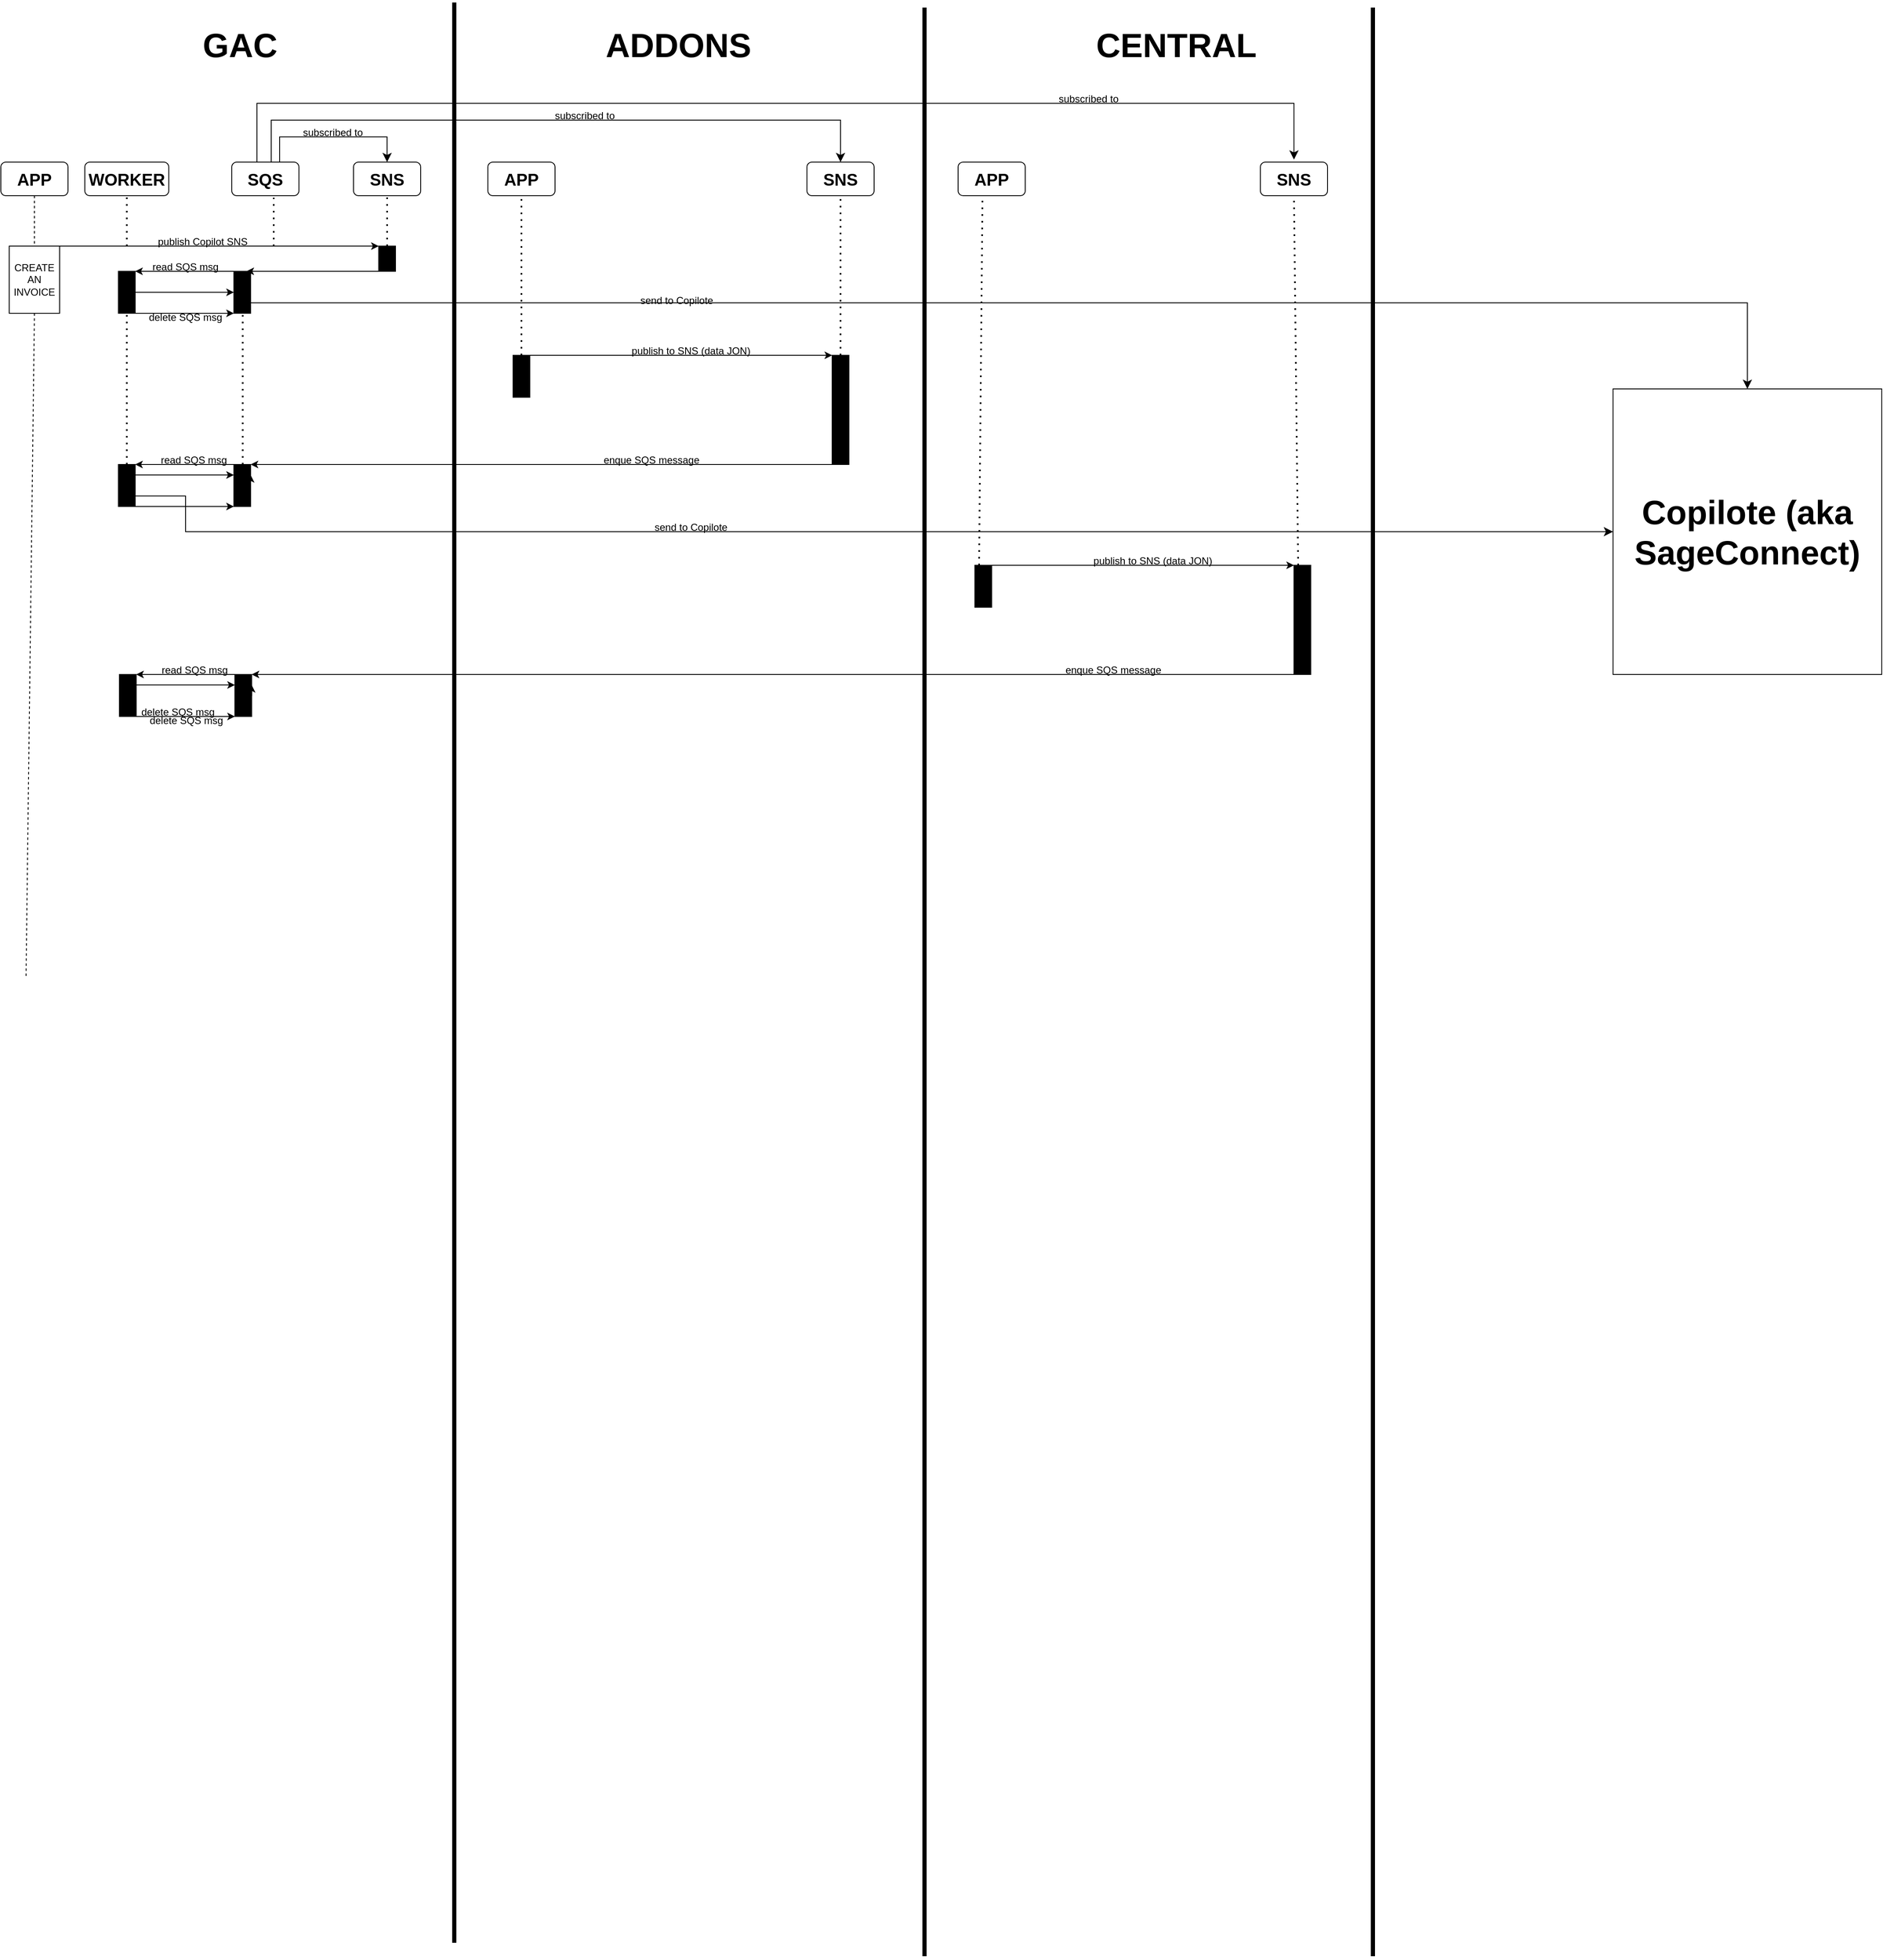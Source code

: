 <mxfile version="22.1.7" type="github">
  <diagram id="R2lEEEUBdFMjLlhIrx00" name="Page-1">
    <mxGraphModel dx="1911" dy="931" grid="1" gridSize="10" guides="1" tooltips="1" connect="1" arrows="1" fold="1" page="1" pageScale="1" pageWidth="1654" pageHeight="2336" math="0" shadow="0" extFonts="Permanent Marker^https://fonts.googleapis.com/css?family=Permanent+Marker">
      <root>
        <mxCell id="0" />
        <mxCell id="1" parent="0" />
        <mxCell id="sgSCLdx6uwZIYYEevwjf-1" value="" style="endArrow=none;html=1;rounded=0;strokeWidth=5;" edge="1" parent="1">
          <mxGeometry width="50" height="50" relative="1" as="geometry">
            <mxPoint x="560" y="2320" as="sourcePoint" />
            <mxPoint x="560" y="10" as="targetPoint" />
          </mxGeometry>
        </mxCell>
        <mxCell id="sgSCLdx6uwZIYYEevwjf-2" value="" style="endArrow=none;html=1;rounded=0;strokeWidth=5;" edge="1" parent="1">
          <mxGeometry width="50" height="50" relative="1" as="geometry">
            <mxPoint x="1120" y="2336" as="sourcePoint" />
            <mxPoint x="1120" y="16" as="targetPoint" />
          </mxGeometry>
        </mxCell>
        <mxCell id="sgSCLdx6uwZIYYEevwjf-5" value="&lt;font style=&quot;&quot;&gt;&lt;b style=&quot;&quot;&gt;&lt;font style=&quot;font-size: 40px;&quot;&gt;CENTRAL&lt;/font&gt;&lt;br&gt;&lt;/b&gt;&lt;/font&gt;" style="text;html=1;strokeColor=none;fillColor=none;align=center;verticalAlign=middle;whiteSpace=wrap;rounded=0;" vertex="1" parent="1">
          <mxGeometry x="1320" y="40" width="200" height="40" as="geometry" />
        </mxCell>
        <mxCell id="sgSCLdx6uwZIYYEevwjf-6" value="&lt;font size=&quot;1&quot; style=&quot;&quot;&gt;&lt;b style=&quot;font-size: 40px;&quot;&gt;ADDONS&lt;/b&gt;&lt;/font&gt;" style="text;html=1;strokeColor=none;fillColor=none;align=center;verticalAlign=middle;whiteSpace=wrap;rounded=0;" vertex="1" parent="1">
          <mxGeometry x="762" y="40" width="130" height="40" as="geometry" />
        </mxCell>
        <mxCell id="sgSCLdx6uwZIYYEevwjf-7" value="&lt;font size=&quot;1&quot; style=&quot;&quot;&gt;&lt;b style=&quot;font-size: 40px;&quot;&gt;GAC&lt;/b&gt;&lt;/font&gt;" style="text;html=1;strokeColor=none;fillColor=none;align=center;verticalAlign=middle;whiteSpace=wrap;rounded=0;" vertex="1" parent="1">
          <mxGeometry x="240" y="40" width="130" height="40" as="geometry" />
        </mxCell>
        <mxCell id="sgSCLdx6uwZIYYEevwjf-9" value="&lt;font style=&quot;font-size: 20px;&quot;&gt;&lt;b&gt;APP&lt;/b&gt;&lt;/font&gt;" style="rounded=1;whiteSpace=wrap;html=1;" vertex="1" parent="1">
          <mxGeometry x="20" y="200" width="80" height="40" as="geometry" />
        </mxCell>
        <mxCell id="sgSCLdx6uwZIYYEevwjf-10" value="&lt;font style=&quot;font-size: 20px;&quot;&gt;&lt;b&gt;WORKER&lt;/b&gt;&lt;/font&gt;" style="rounded=1;whiteSpace=wrap;html=1;" vertex="1" parent="1">
          <mxGeometry x="120" y="200" width="100" height="40" as="geometry" />
        </mxCell>
        <mxCell id="sgSCLdx6uwZIYYEevwjf-11" value="&lt;font style=&quot;font-size: 20px;&quot;&gt;&lt;b&gt;SQS&lt;/b&gt;&lt;/font&gt;" style="rounded=1;whiteSpace=wrap;html=1;" vertex="1" parent="1">
          <mxGeometry x="295" y="200" width="80" height="40" as="geometry" />
        </mxCell>
        <mxCell id="sgSCLdx6uwZIYYEevwjf-12" value="&lt;font style=&quot;font-size: 20px;&quot;&gt;&lt;b&gt;SNS&lt;/b&gt;&lt;/font&gt;" style="rounded=1;whiteSpace=wrap;html=1;" vertex="1" parent="1">
          <mxGeometry x="440" y="200" width="80" height="40" as="geometry" />
        </mxCell>
        <mxCell id="sgSCLdx6uwZIYYEevwjf-14" value="" style="endArrow=none;dashed=1;html=1;rounded=0;exitX=0.5;exitY=1;exitDx=0;exitDy=0;" edge="1" parent="1" source="sgSCLdx6uwZIYYEevwjf-16">
          <mxGeometry width="50" height="50" relative="1" as="geometry">
            <mxPoint x="1060" y="500" as="sourcePoint" />
            <mxPoint x="50" y="1170" as="targetPoint" />
          </mxGeometry>
        </mxCell>
        <mxCell id="sgSCLdx6uwZIYYEevwjf-17" value="" style="endArrow=none;dashed=1;html=1;rounded=0;exitX=0.5;exitY=1;exitDx=0;exitDy=0;" edge="1" parent="1" source="sgSCLdx6uwZIYYEevwjf-9" target="sgSCLdx6uwZIYYEevwjf-16">
          <mxGeometry width="50" height="50" relative="1" as="geometry">
            <mxPoint x="60" y="240" as="sourcePoint" />
            <mxPoint x="50" y="1170" as="targetPoint" />
          </mxGeometry>
        </mxCell>
        <mxCell id="sgSCLdx6uwZIYYEevwjf-16" value="CREATE AN INVOICE" style="rounded=0;whiteSpace=wrap;html=1;" vertex="1" parent="1">
          <mxGeometry x="30" y="300" width="60" height="80" as="geometry" />
        </mxCell>
        <mxCell id="sgSCLdx6uwZIYYEevwjf-19" value="" style="rounded=0;whiteSpace=wrap;html=1;direction=south;fillColor=#000000;" vertex="1" parent="1">
          <mxGeometry x="470" y="300" width="20" height="30" as="geometry" />
        </mxCell>
        <mxCell id="sgSCLdx6uwZIYYEevwjf-20" value="" style="endArrow=classic;html=1;rounded=0;exitX=1;exitY=0;exitDx=0;exitDy=0;entryX=0;entryY=1;entryDx=0;entryDy=0;" edge="1" parent="1" source="sgSCLdx6uwZIYYEevwjf-16" target="sgSCLdx6uwZIYYEevwjf-19">
          <mxGeometry width="50" height="50" relative="1" as="geometry">
            <mxPoint x="1100" y="500" as="sourcePoint" />
            <mxPoint x="1150" y="450" as="targetPoint" />
          </mxGeometry>
        </mxCell>
        <mxCell id="sgSCLdx6uwZIYYEevwjf-21" value="publish Copilot SNS" style="text;html=1;strokeColor=none;fillColor=none;align=center;verticalAlign=middle;whiteSpace=wrap;rounded=0;" vertex="1" parent="1">
          <mxGeometry x="202.5" y="280" width="115" height="30" as="geometry" />
        </mxCell>
        <mxCell id="sgSCLdx6uwZIYYEevwjf-23" value="" style="rounded=0;whiteSpace=wrap;html=1;direction=south;fillColor=#000000;" vertex="1" parent="1">
          <mxGeometry x="160" y="330" width="20" height="50" as="geometry" />
        </mxCell>
        <mxCell id="sgSCLdx6uwZIYYEevwjf-24" value="" style="endArrow=none;dashed=1;html=1;dashPattern=1 3;strokeWidth=2;rounded=0;entryX=0.5;entryY=1;entryDx=0;entryDy=0;" edge="1" parent="1" target="sgSCLdx6uwZIYYEevwjf-10">
          <mxGeometry width="50" height="50" relative="1" as="geometry">
            <mxPoint x="170" y="300" as="sourcePoint" />
            <mxPoint x="840" y="430" as="targetPoint" />
          </mxGeometry>
        </mxCell>
        <mxCell id="sgSCLdx6uwZIYYEevwjf-25" value="" style="rounded=0;whiteSpace=wrap;html=1;direction=south;fillColor=#000000;" vertex="1" parent="1">
          <mxGeometry x="297.5" y="330" width="20" height="50" as="geometry" />
        </mxCell>
        <mxCell id="sgSCLdx6uwZIYYEevwjf-28" value="" style="endArrow=classic;html=1;rounded=0;exitX=1;exitY=1;exitDx=0;exitDy=0;entryX=0;entryY=0.25;entryDx=0;entryDy=0;" edge="1" parent="1" source="sgSCLdx6uwZIYYEevwjf-19" target="sgSCLdx6uwZIYYEevwjf-25">
          <mxGeometry width="50" height="50" relative="1" as="geometry">
            <mxPoint x="790" y="480" as="sourcePoint" />
            <mxPoint x="320" y="330" as="targetPoint" />
          </mxGeometry>
        </mxCell>
        <mxCell id="sgSCLdx6uwZIYYEevwjf-29" value="" style="endArrow=classic;html=1;rounded=0;exitX=0;exitY=1;exitDx=0;exitDy=0;entryX=0;entryY=0;entryDx=0;entryDy=0;" edge="1" parent="1" source="sgSCLdx6uwZIYYEevwjf-25" target="sgSCLdx6uwZIYYEevwjf-23">
          <mxGeometry width="50" height="50" relative="1" as="geometry">
            <mxPoint x="790" y="480" as="sourcePoint" />
            <mxPoint x="840" y="430" as="targetPoint" />
          </mxGeometry>
        </mxCell>
        <mxCell id="sgSCLdx6uwZIYYEevwjf-30" value="read SQS msg" style="text;html=1;strokeColor=none;fillColor=none;align=center;verticalAlign=middle;whiteSpace=wrap;rounded=0;" vertex="1" parent="1">
          <mxGeometry x="185" y="310" width="110" height="30" as="geometry" />
        </mxCell>
        <mxCell id="sgSCLdx6uwZIYYEevwjf-33" value="" style="endArrow=none;dashed=1;html=1;dashPattern=1 3;strokeWidth=2;rounded=0;entryX=0.625;entryY=1.058;entryDx=0;entryDy=0;entryPerimeter=0;" edge="1" parent="1" target="sgSCLdx6uwZIYYEevwjf-11">
          <mxGeometry width="50" height="50" relative="1" as="geometry">
            <mxPoint x="345" y="300" as="sourcePoint" />
            <mxPoint x="840" y="460" as="targetPoint" />
          </mxGeometry>
        </mxCell>
        <mxCell id="sgSCLdx6uwZIYYEevwjf-34" value="" style="endArrow=none;dashed=1;html=1;dashPattern=1 3;strokeWidth=2;rounded=0;entryX=0.5;entryY=1;entryDx=0;entryDy=0;exitX=0;exitY=0.5;exitDx=0;exitDy=0;" edge="1" parent="1" source="sgSCLdx6uwZIYYEevwjf-19" target="sgSCLdx6uwZIYYEevwjf-12">
          <mxGeometry width="50" height="50" relative="1" as="geometry">
            <mxPoint x="790" y="510" as="sourcePoint" />
            <mxPoint x="840" y="460" as="targetPoint" />
          </mxGeometry>
        </mxCell>
        <mxCell id="sgSCLdx6uwZIYYEevwjf-36" value="&lt;font style=&quot;font-size: 20px;&quot;&gt;&lt;b&gt;APP&lt;/b&gt;&lt;/font&gt;" style="rounded=1;whiteSpace=wrap;html=1;" vertex="1" parent="1">
          <mxGeometry x="600" y="200" width="80" height="40" as="geometry" />
        </mxCell>
        <mxCell id="sgSCLdx6uwZIYYEevwjf-37" value="&lt;font style=&quot;font-size: 20px;&quot;&gt;&lt;b&gt;SNS&lt;/b&gt;&lt;/font&gt;" style="rounded=1;whiteSpace=wrap;html=1;" vertex="1" parent="1">
          <mxGeometry x="980" y="200" width="80" height="40" as="geometry" />
        </mxCell>
        <mxCell id="sgSCLdx6uwZIYYEevwjf-38" value="&lt;font style=&quot;font-size: 20px;&quot;&gt;&lt;b&gt;SNS&lt;/b&gt;&lt;/font&gt;" style="rounded=1;whiteSpace=wrap;html=1;" vertex="1" parent="1">
          <mxGeometry x="1520" y="200" width="80" height="40" as="geometry" />
        </mxCell>
        <mxCell id="sgSCLdx6uwZIYYEevwjf-39" value="&lt;font style=&quot;font-size: 20px;&quot;&gt;&lt;b&gt;APP&lt;/b&gt;&lt;/font&gt;" style="rounded=1;whiteSpace=wrap;html=1;" vertex="1" parent="1">
          <mxGeometry x="1160" y="200" width="80" height="40" as="geometry" />
        </mxCell>
        <mxCell id="sgSCLdx6uwZIYYEevwjf-41" value="" style="edgeStyle=segmentEdgeStyle;endArrow=classic;html=1;curved=0;rounded=0;endSize=8;startSize=8;exitX=0.313;exitY=0;exitDx=0;exitDy=0;exitPerimeter=0;" edge="1" parent="1" source="sgSCLdx6uwZIYYEevwjf-11">
          <mxGeometry width="50" height="50" relative="1" as="geometry">
            <mxPoint x="790" y="290" as="sourcePoint" />
            <mxPoint x="1560" y="197" as="targetPoint" />
            <Array as="points">
              <mxPoint x="325" y="200" />
              <mxPoint x="325" y="130" />
              <mxPoint x="1560" y="130" />
            </Array>
          </mxGeometry>
        </mxCell>
        <mxCell id="sgSCLdx6uwZIYYEevwjf-45" value="" style="edgeStyle=segmentEdgeStyle;endArrow=classic;html=1;curved=0;rounded=0;endSize=8;startSize=8;exitX=0.5;exitY=0;exitDx=0;exitDy=0;entryX=0.5;entryY=0;entryDx=0;entryDy=0;" edge="1" parent="1" source="sgSCLdx6uwZIYYEevwjf-11" target="sgSCLdx6uwZIYYEevwjf-37">
          <mxGeometry width="50" height="50" relative="1" as="geometry">
            <mxPoint x="700" y="310" as="sourcePoint" />
            <mxPoint x="750" y="260" as="targetPoint" />
            <Array as="points">
              <mxPoint x="342" y="200" />
              <mxPoint x="342" y="150" />
              <mxPoint x="1020" y="150" />
            </Array>
          </mxGeometry>
        </mxCell>
        <mxCell id="sgSCLdx6uwZIYYEevwjf-46" value="" style="edgeStyle=segmentEdgeStyle;endArrow=classic;html=1;curved=0;rounded=0;endSize=8;startSize=8;" edge="1" parent="1">
          <mxGeometry width="50" height="50" relative="1" as="geometry">
            <mxPoint x="352" y="200" as="sourcePoint" />
            <mxPoint x="480" y="200" as="targetPoint" />
            <Array as="points">
              <mxPoint x="352" y="170" />
              <mxPoint x="480" y="170" />
              <mxPoint x="480" y="200" />
            </Array>
          </mxGeometry>
        </mxCell>
        <mxCell id="sgSCLdx6uwZIYYEevwjf-47" value="subscribed to" style="text;html=1;align=center;verticalAlign=middle;resizable=0;points=[];autosize=1;strokeColor=none;fillColor=none;" vertex="1" parent="1">
          <mxGeometry x="1270" y="110" width="90" height="30" as="geometry" />
        </mxCell>
        <mxCell id="sgSCLdx6uwZIYYEevwjf-48" value="subscribed to" style="text;html=1;align=center;verticalAlign=middle;resizable=0;points=[];autosize=1;strokeColor=none;fillColor=none;" vertex="1" parent="1">
          <mxGeometry x="370" y="150" width="90" height="30" as="geometry" />
        </mxCell>
        <mxCell id="sgSCLdx6uwZIYYEevwjf-50" value="subscribed to" style="text;html=1;align=center;verticalAlign=middle;resizable=0;points=[];autosize=1;strokeColor=none;fillColor=none;" vertex="1" parent="1">
          <mxGeometry x="670" y="130" width="90" height="30" as="geometry" />
        </mxCell>
        <mxCell id="sgSCLdx6uwZIYYEevwjf-51" value="" style="endArrow=classic;html=1;rounded=0;exitX=1;exitY=0;exitDx=0;exitDy=0;entryX=1;entryY=1;entryDx=0;entryDy=0;" edge="1" parent="1" source="sgSCLdx6uwZIYYEevwjf-23" target="sgSCLdx6uwZIYYEevwjf-25">
          <mxGeometry width="50" height="50" relative="1" as="geometry">
            <mxPoint x="530" y="520" as="sourcePoint" />
            <mxPoint x="580" y="470" as="targetPoint" />
          </mxGeometry>
        </mxCell>
        <mxCell id="sgSCLdx6uwZIYYEevwjf-52" value="delete SQS msg" style="text;html=1;strokeColor=none;fillColor=none;align=center;verticalAlign=middle;whiteSpace=wrap;rounded=0;" vertex="1" parent="1">
          <mxGeometry x="195" y="370" width="90" height="30" as="geometry" />
        </mxCell>
        <mxCell id="sgSCLdx6uwZIYYEevwjf-54" value="" style="endArrow=none;html=1;rounded=0;strokeWidth=5;" edge="1" parent="1">
          <mxGeometry width="50" height="50" relative="1" as="geometry">
            <mxPoint x="1654" y="2336" as="sourcePoint" />
            <mxPoint x="1654" y="16" as="targetPoint" />
          </mxGeometry>
        </mxCell>
        <mxCell id="sgSCLdx6uwZIYYEevwjf-55" value="&lt;h3&gt;&lt;font style=&quot;font-size: 40px;&quot;&gt;Copilote (aka SageConnect)&lt;/font&gt;&lt;/h3&gt;" style="rounded=0;whiteSpace=wrap;html=1;" vertex="1" parent="1">
          <mxGeometry x="1940" y="470" width="320" height="340" as="geometry" />
        </mxCell>
        <mxCell id="sgSCLdx6uwZIYYEevwjf-56" value="" style="edgeStyle=segmentEdgeStyle;endArrow=classic;html=1;curved=0;rounded=0;endSize=8;startSize=8;exitX=0.75;exitY=0;exitDx=0;exitDy=0;entryX=0.5;entryY=0;entryDx=0;entryDy=0;" edge="1" parent="1" source="sgSCLdx6uwZIYYEevwjf-25" target="sgSCLdx6uwZIYYEevwjf-55">
          <mxGeometry width="50" height="50" relative="1" as="geometry">
            <mxPoint x="1110" y="520" as="sourcePoint" />
            <mxPoint x="2100" y="460" as="targetPoint" />
            <Array as="points">
              <mxPoint x="2100" y="368" />
            </Array>
          </mxGeometry>
        </mxCell>
        <mxCell id="sgSCLdx6uwZIYYEevwjf-57" value="send to Copilote" style="text;html=1;strokeColor=none;fillColor=none;align=center;verticalAlign=middle;whiteSpace=wrap;rounded=0;" vertex="1" parent="1">
          <mxGeometry x="760" y="350" width="130" height="30" as="geometry" />
        </mxCell>
        <mxCell id="sgSCLdx6uwZIYYEevwjf-60" value="" style="rounded=0;whiteSpace=wrap;html=1;direction=south;fillColor=#000000;" vertex="1" parent="1">
          <mxGeometry x="630" y="430" width="20" height="50" as="geometry" />
        </mxCell>
        <mxCell id="sgSCLdx6uwZIYYEevwjf-61" value="" style="rounded=0;whiteSpace=wrap;html=1;direction=south;fillColor=#000000;" vertex="1" parent="1">
          <mxGeometry x="1010" y="430" width="20" height="130" as="geometry" />
        </mxCell>
        <mxCell id="sgSCLdx6uwZIYYEevwjf-62" value="" style="endArrow=classic;html=1;rounded=0;exitX=0;exitY=0;exitDx=0;exitDy=0;entryX=0;entryY=1;entryDx=0;entryDy=0;" edge="1" parent="1" source="sgSCLdx6uwZIYYEevwjf-60" target="sgSCLdx6uwZIYYEevwjf-61">
          <mxGeometry width="50" height="50" relative="1" as="geometry">
            <mxPoint x="900" y="550" as="sourcePoint" />
            <mxPoint x="950" y="500" as="targetPoint" />
          </mxGeometry>
        </mxCell>
        <mxCell id="sgSCLdx6uwZIYYEevwjf-63" value="" style="rounded=0;whiteSpace=wrap;html=1;direction=south;fillColor=#000000;" vertex="1" parent="1">
          <mxGeometry x="160" y="560" width="20" height="50" as="geometry" />
        </mxCell>
        <mxCell id="sgSCLdx6uwZIYYEevwjf-64" value="" style="rounded=0;whiteSpace=wrap;html=1;direction=south;fillColor=#000000;" vertex="1" parent="1">
          <mxGeometry x="297.5" y="560" width="20" height="50" as="geometry" />
        </mxCell>
        <mxCell id="sgSCLdx6uwZIYYEevwjf-65" value="" style="endArrow=classic;html=1;rounded=0;exitX=1;exitY=1;exitDx=0;exitDy=0;entryX=0;entryY=0;entryDx=0;entryDy=0;" edge="1" parent="1" source="sgSCLdx6uwZIYYEevwjf-61" target="sgSCLdx6uwZIYYEevwjf-64">
          <mxGeometry width="50" height="50" relative="1" as="geometry">
            <mxPoint x="900" y="550" as="sourcePoint" />
            <mxPoint x="950" y="500" as="targetPoint" />
          </mxGeometry>
        </mxCell>
        <mxCell id="sgSCLdx6uwZIYYEevwjf-66" style="edgeStyle=orthogonalEdgeStyle;rounded=0;orthogonalLoop=1;jettySize=auto;html=1;exitX=0.5;exitY=1;exitDx=0;exitDy=0;entryX=0.25;entryY=0;entryDx=0;entryDy=0;" edge="1" parent="1" source="sgSCLdx6uwZIYYEevwjf-64" target="sgSCLdx6uwZIYYEevwjf-64">
          <mxGeometry relative="1" as="geometry" />
        </mxCell>
        <mxCell id="sgSCLdx6uwZIYYEevwjf-67" value="publish to SNS (data JON)" style="text;html=1;strokeColor=none;fillColor=none;align=center;verticalAlign=middle;whiteSpace=wrap;rounded=0;" vertex="1" parent="1">
          <mxGeometry x="762" y="410" width="160" height="30" as="geometry" />
        </mxCell>
        <mxCell id="sgSCLdx6uwZIYYEevwjf-69" value="enque SQS message" style="text;html=1;strokeColor=none;fillColor=none;align=center;verticalAlign=middle;whiteSpace=wrap;rounded=0;" vertex="1" parent="1">
          <mxGeometry x="730" y="540" width="130" height="30" as="geometry" />
        </mxCell>
        <mxCell id="sgSCLdx6uwZIYYEevwjf-70" value="" style="endArrow=none;dashed=1;html=1;dashPattern=1 3;strokeWidth=2;rounded=0;entryX=0.5;entryY=1;entryDx=0;entryDy=0;exitX=0;exitY=0.5;exitDx=0;exitDy=0;" edge="1" parent="1" source="sgSCLdx6uwZIYYEevwjf-61" target="sgSCLdx6uwZIYYEevwjf-37">
          <mxGeometry width="50" height="50" relative="1" as="geometry">
            <mxPoint x="1030" y="550" as="sourcePoint" />
            <mxPoint x="1080" y="500" as="targetPoint" />
          </mxGeometry>
        </mxCell>
        <mxCell id="sgSCLdx6uwZIYYEevwjf-71" value="" style="endArrow=none;dashed=1;html=1;dashPattern=1 3;strokeWidth=2;rounded=0;entryX=0.5;entryY=1;entryDx=0;entryDy=0;exitX=0;exitY=0.5;exitDx=0;exitDy=0;" edge="1" parent="1" source="sgSCLdx6uwZIYYEevwjf-60" target="sgSCLdx6uwZIYYEevwjf-36">
          <mxGeometry width="50" height="50" relative="1" as="geometry">
            <mxPoint x="1030" y="550" as="sourcePoint" />
            <mxPoint x="1080" y="500" as="targetPoint" />
          </mxGeometry>
        </mxCell>
        <mxCell id="sgSCLdx6uwZIYYEevwjf-72" value="" style="endArrow=classic;html=1;rounded=0;exitX=0.5;exitY=0;exitDx=0;exitDy=0;entryX=0.5;entryY=1;entryDx=0;entryDy=0;" edge="1" parent="1" source="sgSCLdx6uwZIYYEevwjf-23" target="sgSCLdx6uwZIYYEevwjf-25">
          <mxGeometry width="50" height="50" relative="1" as="geometry">
            <mxPoint x="790" y="620" as="sourcePoint" />
            <mxPoint x="840" y="570" as="targetPoint" />
          </mxGeometry>
        </mxCell>
        <mxCell id="sgSCLdx6uwZIYYEevwjf-73" value="" style="endArrow=classic;html=1;rounded=0;exitX=0;exitY=1;exitDx=0;exitDy=0;entryX=0;entryY=0;entryDx=0;entryDy=0;" edge="1" parent="1" source="sgSCLdx6uwZIYYEevwjf-64" target="sgSCLdx6uwZIYYEevwjf-63">
          <mxGeometry width="50" height="50" relative="1" as="geometry">
            <mxPoint x="790" y="620" as="sourcePoint" />
            <mxPoint x="840" y="570" as="targetPoint" />
          </mxGeometry>
        </mxCell>
        <mxCell id="sgSCLdx6uwZIYYEevwjf-76" value="" style="endArrow=classic;html=1;rounded=0;exitX=0.25;exitY=0;exitDx=0;exitDy=0;entryX=0.25;entryY=1;entryDx=0;entryDy=0;" edge="1" parent="1" source="sgSCLdx6uwZIYYEevwjf-63" target="sgSCLdx6uwZIYYEevwjf-64">
          <mxGeometry width="50" height="50" relative="1" as="geometry">
            <mxPoint x="790" y="620" as="sourcePoint" />
            <mxPoint x="300" y="585" as="targetPoint" />
          </mxGeometry>
        </mxCell>
        <mxCell id="sgSCLdx6uwZIYYEevwjf-77" value="" style="endArrow=classic;html=1;rounded=0;exitX=1;exitY=0;exitDx=0;exitDy=0;entryX=1;entryY=1;entryDx=0;entryDy=0;" edge="1" parent="1" source="sgSCLdx6uwZIYYEevwjf-63" target="sgSCLdx6uwZIYYEevwjf-64">
          <mxGeometry width="50" height="50" relative="1" as="geometry">
            <mxPoint x="790" y="620" as="sourcePoint" />
            <mxPoint x="840" y="570" as="targetPoint" />
          </mxGeometry>
        </mxCell>
        <mxCell id="sgSCLdx6uwZIYYEevwjf-78" value="" style="edgeStyle=segmentEdgeStyle;endArrow=classic;html=1;curved=0;rounded=0;endSize=8;startSize=8;exitX=0.75;exitY=0;exitDx=0;exitDy=0;entryX=0;entryY=0.5;entryDx=0;entryDy=0;" edge="1" parent="1" source="sgSCLdx6uwZIYYEevwjf-63" target="sgSCLdx6uwZIYYEevwjf-55">
          <mxGeometry width="50" height="50" relative="1" as="geometry">
            <mxPoint x="790" y="650" as="sourcePoint" />
            <mxPoint x="1540" y="640" as="targetPoint" />
            <Array as="points">
              <mxPoint x="240" y="598" />
              <mxPoint x="240" y="640" />
            </Array>
          </mxGeometry>
        </mxCell>
        <mxCell id="sgSCLdx6uwZIYYEevwjf-79" value="read SQS msg" style="text;html=1;strokeColor=none;fillColor=none;align=center;verticalAlign=middle;whiteSpace=wrap;rounded=0;" vertex="1" parent="1">
          <mxGeometry x="195" y="540" width="110" height="30" as="geometry" />
        </mxCell>
        <mxCell id="sgSCLdx6uwZIYYEevwjf-81" value="delete SQS msg" style="text;html=1;strokeColor=none;fillColor=none;align=center;verticalAlign=middle;whiteSpace=wrap;rounded=0;" vertex="1" parent="1">
          <mxGeometry x="186.22" y="840" width="90" height="30" as="geometry" />
        </mxCell>
        <mxCell id="sgSCLdx6uwZIYYEevwjf-82" value="send to Copilote" style="text;html=1;strokeColor=none;fillColor=none;align=center;verticalAlign=middle;whiteSpace=wrap;rounded=0;" vertex="1" parent="1">
          <mxGeometry x="777" y="620" width="130" height="30" as="geometry" />
        </mxCell>
        <mxCell id="sgSCLdx6uwZIYYEevwjf-83" value="" style="rounded=0;whiteSpace=wrap;html=1;direction=south;fillColor=#000000;" vertex="1" parent="1">
          <mxGeometry x="161.22" y="810" width="20" height="50" as="geometry" />
        </mxCell>
        <mxCell id="sgSCLdx6uwZIYYEevwjf-84" value="" style="rounded=0;whiteSpace=wrap;html=1;direction=south;fillColor=#000000;" vertex="1" parent="1">
          <mxGeometry x="298.72" y="810" width="20" height="50" as="geometry" />
        </mxCell>
        <mxCell id="sgSCLdx6uwZIYYEevwjf-85" style="edgeStyle=orthogonalEdgeStyle;rounded=0;orthogonalLoop=1;jettySize=auto;html=1;exitX=0.5;exitY=1;exitDx=0;exitDy=0;entryX=0.25;entryY=0;entryDx=0;entryDy=0;" edge="1" parent="1" source="sgSCLdx6uwZIYYEevwjf-84" target="sgSCLdx6uwZIYYEevwjf-84">
          <mxGeometry relative="1" as="geometry" />
        </mxCell>
        <mxCell id="sgSCLdx6uwZIYYEevwjf-86" value="" style="endArrow=classic;html=1;rounded=0;exitX=0;exitY=1;exitDx=0;exitDy=0;entryX=0;entryY=0;entryDx=0;entryDy=0;" edge="1" parent="1" source="sgSCLdx6uwZIYYEevwjf-84" target="sgSCLdx6uwZIYYEevwjf-83">
          <mxGeometry width="50" height="50" relative="1" as="geometry">
            <mxPoint x="791.22" y="870" as="sourcePoint" />
            <mxPoint x="841.22" y="820" as="targetPoint" />
          </mxGeometry>
        </mxCell>
        <mxCell id="sgSCLdx6uwZIYYEevwjf-87" value="" style="endArrow=classic;html=1;rounded=0;exitX=0.25;exitY=0;exitDx=0;exitDy=0;entryX=0.25;entryY=1;entryDx=0;entryDy=0;" edge="1" parent="1" source="sgSCLdx6uwZIYYEevwjf-83" target="sgSCLdx6uwZIYYEevwjf-84">
          <mxGeometry width="50" height="50" relative="1" as="geometry">
            <mxPoint x="791.22" y="870" as="sourcePoint" />
            <mxPoint x="301.22" y="835" as="targetPoint" />
          </mxGeometry>
        </mxCell>
        <mxCell id="sgSCLdx6uwZIYYEevwjf-88" value="" style="endArrow=classic;html=1;rounded=0;exitX=1;exitY=0;exitDx=0;exitDy=0;entryX=1;entryY=1;entryDx=0;entryDy=0;" edge="1" parent="1" source="sgSCLdx6uwZIYYEevwjf-83" target="sgSCLdx6uwZIYYEevwjf-84">
          <mxGeometry width="50" height="50" relative="1" as="geometry">
            <mxPoint x="791.22" y="870" as="sourcePoint" />
            <mxPoint x="841.22" y="820" as="targetPoint" />
          </mxGeometry>
        </mxCell>
        <mxCell id="sgSCLdx6uwZIYYEevwjf-89" value="read SQS msg" style="text;html=1;strokeColor=none;fillColor=none;align=center;verticalAlign=middle;whiteSpace=wrap;rounded=0;" vertex="1" parent="1">
          <mxGeometry x="196.22" y="790" width="110" height="30" as="geometry" />
        </mxCell>
        <mxCell id="sgSCLdx6uwZIYYEevwjf-90" value="delete SQS msg" style="text;html=1;strokeColor=none;fillColor=none;align=center;verticalAlign=middle;whiteSpace=wrap;rounded=0;" vertex="1" parent="1">
          <mxGeometry x="196.22" y="850" width="90" height="30" as="geometry" />
        </mxCell>
        <mxCell id="sgSCLdx6uwZIYYEevwjf-91" value="" style="rounded=0;whiteSpace=wrap;html=1;direction=south;fillColor=#000000;" vertex="1" parent="1">
          <mxGeometry x="1180" y="680" width="20" height="50" as="geometry" />
        </mxCell>
        <mxCell id="sgSCLdx6uwZIYYEevwjf-92" value="" style="rounded=0;whiteSpace=wrap;html=1;direction=south;fillColor=#000000;" vertex="1" parent="1">
          <mxGeometry x="1560" y="680" width="20" height="130" as="geometry" />
        </mxCell>
        <mxCell id="sgSCLdx6uwZIYYEevwjf-93" value="" style="endArrow=classic;html=1;rounded=0;exitX=0;exitY=0;exitDx=0;exitDy=0;entryX=0;entryY=1;entryDx=0;entryDy=0;" edge="1" parent="1" source="sgSCLdx6uwZIYYEevwjf-91" target="sgSCLdx6uwZIYYEevwjf-92">
          <mxGeometry width="50" height="50" relative="1" as="geometry">
            <mxPoint x="1450" y="800" as="sourcePoint" />
            <mxPoint x="1500" y="750" as="targetPoint" />
          </mxGeometry>
        </mxCell>
        <mxCell id="sgSCLdx6uwZIYYEevwjf-94" value="publish to SNS (data JON)" style="text;html=1;strokeColor=none;fillColor=none;align=center;verticalAlign=middle;whiteSpace=wrap;rounded=0;" vertex="1" parent="1">
          <mxGeometry x="1312" y="660" width="160" height="30" as="geometry" />
        </mxCell>
        <mxCell id="sgSCLdx6uwZIYYEevwjf-95" value="enque SQS message" style="text;html=1;strokeColor=none;fillColor=none;align=center;verticalAlign=middle;whiteSpace=wrap;rounded=0;" vertex="1" parent="1">
          <mxGeometry x="1280" y="790" width="130" height="30" as="geometry" />
        </mxCell>
        <mxCell id="sgSCLdx6uwZIYYEevwjf-96" value="" style="endArrow=none;dashed=1;html=1;dashPattern=1 3;strokeWidth=2;rounded=0;entryX=1;entryY=0.5;entryDx=0;entryDy=0;" edge="1" parent="1" source="sgSCLdx6uwZIYYEevwjf-63" target="sgSCLdx6uwZIYYEevwjf-23">
          <mxGeometry width="50" height="50" relative="1" as="geometry">
            <mxPoint x="700" y="690" as="sourcePoint" />
            <mxPoint x="170" y="400" as="targetPoint" />
          </mxGeometry>
        </mxCell>
        <mxCell id="sgSCLdx6uwZIYYEevwjf-97" value="" style="endArrow=none;dashed=1;html=1;dashPattern=1 3;strokeWidth=2;rounded=0;entryX=1;entryY=0.5;entryDx=0;entryDy=0;" edge="1" parent="1">
          <mxGeometry width="50" height="50" relative="1" as="geometry">
            <mxPoint x="308.05" y="560" as="sourcePoint" />
            <mxPoint x="308.05" y="380" as="targetPoint" />
          </mxGeometry>
        </mxCell>
        <mxCell id="sgSCLdx6uwZIYYEevwjf-98" value="" style="endArrow=classic;html=1;rounded=0;exitX=1;exitY=1;exitDx=0;exitDy=0;entryX=0;entryY=0;entryDx=0;entryDy=0;" edge="1" parent="1" source="sgSCLdx6uwZIYYEevwjf-92" target="sgSCLdx6uwZIYYEevwjf-84">
          <mxGeometry width="50" height="50" relative="1" as="geometry">
            <mxPoint x="910" y="550" as="sourcePoint" />
            <mxPoint x="960" y="500" as="targetPoint" />
          </mxGeometry>
        </mxCell>
        <mxCell id="sgSCLdx6uwZIYYEevwjf-99" value="" style="endArrow=none;dashed=1;html=1;dashPattern=1 3;strokeWidth=2;rounded=0;entryX=0.363;entryY=1.058;entryDx=0;entryDy=0;entryPerimeter=0;exitX=0;exitY=0.75;exitDx=0;exitDy=0;" edge="1" parent="1" source="sgSCLdx6uwZIYYEevwjf-91" target="sgSCLdx6uwZIYYEevwjf-39">
          <mxGeometry width="50" height="50" relative="1" as="geometry">
            <mxPoint x="910" y="550" as="sourcePoint" />
            <mxPoint x="960" y="500" as="targetPoint" />
            <Array as="points" />
          </mxGeometry>
        </mxCell>
        <mxCell id="sgSCLdx6uwZIYYEevwjf-100" value="" style="endArrow=none;dashed=1;html=1;dashPattern=1 3;strokeWidth=2;rounded=0;entryX=0.5;entryY=1;entryDx=0;entryDy=0;exitX=0;exitY=0.75;exitDx=0;exitDy=0;" edge="1" parent="1" source="sgSCLdx6uwZIYYEevwjf-92" target="sgSCLdx6uwZIYYEevwjf-38">
          <mxGeometry width="50" height="50" relative="1" as="geometry">
            <mxPoint x="1570" y="670" as="sourcePoint" />
            <mxPoint x="960" y="500" as="targetPoint" />
          </mxGeometry>
        </mxCell>
      </root>
    </mxGraphModel>
  </diagram>
</mxfile>
